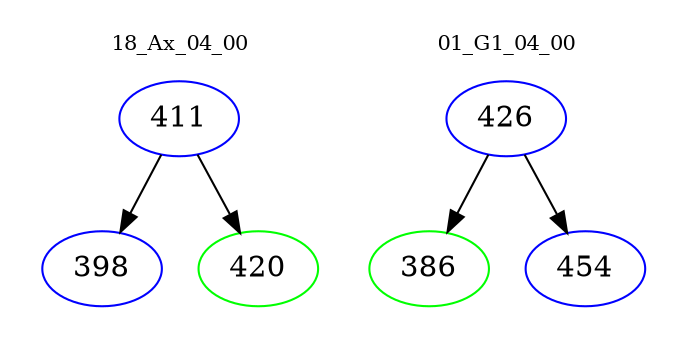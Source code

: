 digraph{
subgraph cluster_0 {
color = white
label = "18_Ax_04_00";
fontsize=10;
T0_411 [label="411", color="blue"]
T0_411 -> T0_398 [color="black"]
T0_398 [label="398", color="blue"]
T0_411 -> T0_420 [color="black"]
T0_420 [label="420", color="green"]
}
subgraph cluster_1 {
color = white
label = "01_G1_04_00";
fontsize=10;
T1_426 [label="426", color="blue"]
T1_426 -> T1_386 [color="black"]
T1_386 [label="386", color="green"]
T1_426 -> T1_454 [color="black"]
T1_454 [label="454", color="blue"]
}
}
